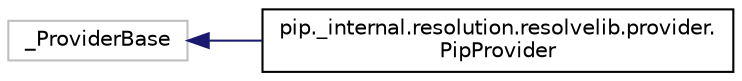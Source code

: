 digraph "Graphical Class Hierarchy"
{
 // LATEX_PDF_SIZE
  edge [fontname="Helvetica",fontsize="10",labelfontname="Helvetica",labelfontsize="10"];
  node [fontname="Helvetica",fontsize="10",shape=record];
  rankdir="LR";
  Node96 [label="_ProviderBase",height=0.2,width=0.4,color="grey75", fillcolor="white", style="filled",tooltip=" "];
  Node96 -> Node0 [dir="back",color="midnightblue",fontsize="10",style="solid",fontname="Helvetica"];
  Node0 [label="pip._internal.resolution.resolvelib.provider.\lPipProvider",height=0.2,width=0.4,color="black", fillcolor="white", style="filled",URL="$classpip_1_1__internal_1_1resolution_1_1resolvelib_1_1provider_1_1PipProvider.html",tooltip=" "];
}
